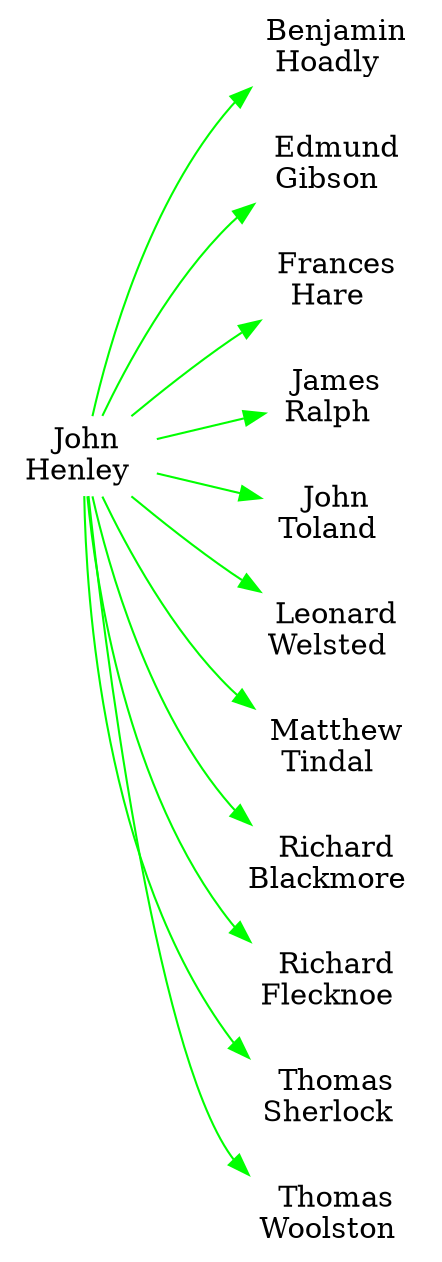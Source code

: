 digraph G {
rankdir=LR
node [shape=plaintext]
BENJAMIN_HOADLY [label=< Benjamin<br/>Hoadly >]
EDMUND_GIBSON [label=< Edmund<br/>Gibson >]
FRANCES_HARE [label=< Frances<br/>Hare >]
JAMES_RALPH [label=< James<br/>Ralph >]
JOHN_HENLEY [label=< John<br/>Henley >]
JOHN_TOLAND [label=< John<br/>Toland >]
LEONARD_WELSTED [label=< Leonard<br/>Welsted >]
MATTHEW_TINDAL [label=< Matthew<br/>Tindal >]
RICHARD_BLACKMORE [label=< Richard<br/>Blackmore >]
RICHARD_FLECKNOE [label=< Richard<br/>Flecknoe >]
THOMAS_SHERLOCK [label=< Thomas<br/>Sherlock >]
THOMAS_WOOLSTON [label=< Thomas<br/>Woolston >]
JOHN_HENLEY -> BENJAMIN_HOADLY [color=green weight=1]
JOHN_HENLEY -> EDMUND_GIBSON [color=green weight=1]
JOHN_HENLEY -> FRANCES_HARE [color=green weight=1]
JOHN_HENLEY -> JAMES_RALPH [color=green weight=4]
JOHN_HENLEY -> JOHN_TOLAND [color=green weight=1]
JOHN_HENLEY -> LEONARD_WELSTED [color=green weight=1]
JOHN_HENLEY -> MATTHEW_TINDAL [color=green weight=1]
JOHN_HENLEY -> RICHARD_BLACKMORE [color=green weight=1]
JOHN_HENLEY -> RICHARD_FLECKNOE [color=green weight=1]
JOHN_HENLEY -> THOMAS_SHERLOCK [color=green weight=1]
JOHN_HENLEY -> THOMAS_WOOLSTON [color=green weight=1]
}
